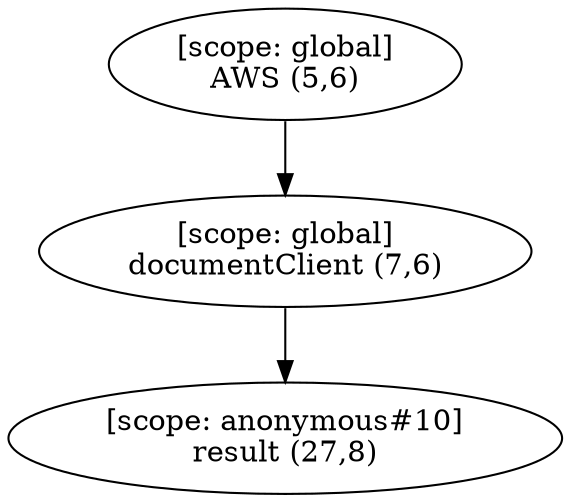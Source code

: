 digraph G {
  graph [ rankdir =TB ];
subgraph global {
  graph [ label = "Scope [global]" ];
  "[scope: global]
AWS (5,6)";
  "[scope: global]
documentClient (7,6)";
}

subgraph anonymous_10 {
  graph [ label = "Scope [anonymous_10]" ];
  "[scope: anonymous#10]
result (27,8)";
}

  "[scope: global]
AWS (5,6)" -> "[scope: global]
documentClient (7,6)";
  "[scope: global]
documentClient (7,6)" -> "[scope: anonymous#10]
result (27,8)";
}
